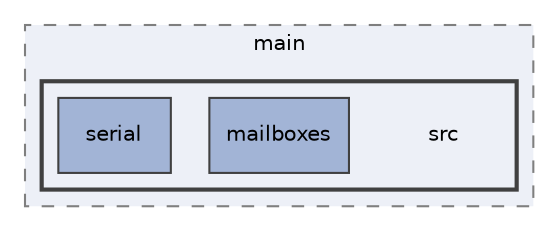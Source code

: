 digraph "D:/School/Minor Robotica/ExR1 Project/ros_test_ws/src/main/src"
{
 // LATEX_PDF_SIZE
  edge [fontname="Helvetica",fontsize="10",labelfontname="Helvetica",labelfontsize="10"];
  node [fontname="Helvetica",fontsize="10",shape=record];
  compound=true
  subgraph clusterdir_d7884ea80f5778bf482ebc77aa8ccade {
    graph [ bgcolor="#edf0f7", pencolor="grey50", style="filled,dashed,", label="main", fontname="Helvetica", fontsize="10", URL="dir_d7884ea80f5778bf482ebc77aa8ccade.html"]
  subgraph clusterdir_0636f5c5847c67f0c5238c665c2bb30f {
    graph [ bgcolor="#edf0f7", pencolor="grey25", style="filled,bold,", label="", fontname="Helvetica", fontsize="10", URL="dir_0636f5c5847c67f0c5238c665c2bb30f.html"]
    dir_0636f5c5847c67f0c5238c665c2bb30f [shape=plaintext, label="src"];
  dir_f8483147860fb878df3978379e00b6a2 [shape=box, label="mailboxes", style="filled,", fillcolor="#a2b4d6", color="grey25", URL="dir_f8483147860fb878df3978379e00b6a2.html"];
  dir_780d8ec107f418fcdcd681041b4679a7 [shape=box, label="serial", style="filled,", fillcolor="#a2b4d6", color="grey25", URL="dir_780d8ec107f418fcdcd681041b4679a7.html"];
  }
  }
}

